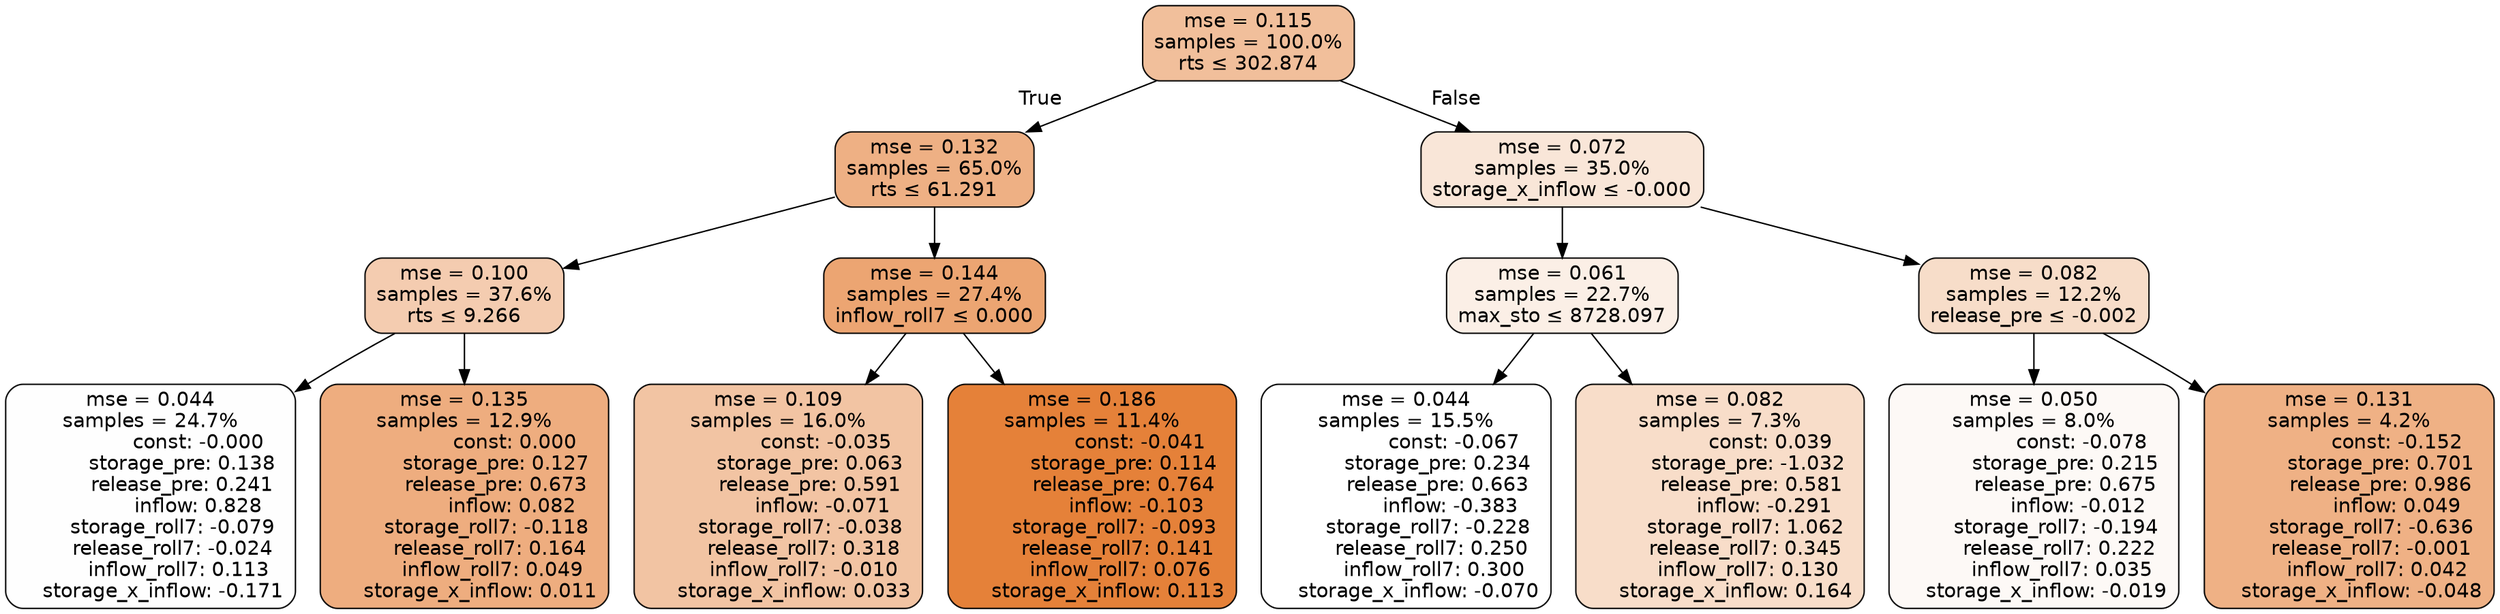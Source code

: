 digraph tree {
bgcolor="transparent"
node [shape=rectangle, style="filled, rounded", color="black", fontname=helvetica] ;
edge [fontname=helvetica] ;
	"0" [label="mse = 0.115
samples = 100.0%
rts &le; 302.874", fillcolor="#f1bf9b"]
	"1" [label="mse = 0.132
samples = 65.0%
rts &le; 61.291", fillcolor="#eeb084"]
	"2" [label="mse = 0.100
samples = 37.6%
rts &le; 9.266", fillcolor="#f4ccb0"]
	"3" [label="mse = 0.044
samples = 24.7%
               const: -0.000
          storage_pre: 0.138
          release_pre: 0.241
               inflow: 0.828
       storage_roll7: -0.079
       release_roll7: -0.024
         inflow_roll7: 0.113
    storage_x_inflow: -0.171", fillcolor="#fefefe"]
	"4" [label="mse = 0.135
samples = 12.9%
                const: 0.000
          storage_pre: 0.127
          release_pre: 0.673
               inflow: 0.082
       storage_roll7: -0.118
        release_roll7: 0.164
         inflow_roll7: 0.049
     storage_x_inflow: 0.011", fillcolor="#eead7f"]
	"5" [label="mse = 0.144
samples = 27.4%
inflow_roll7 &le; 0.000", fillcolor="#eca572"]
	"6" [label="mse = 0.109
samples = 16.0%
               const: -0.035
          storage_pre: 0.063
          release_pre: 0.591
              inflow: -0.071
       storage_roll7: -0.038
        release_roll7: 0.318
        inflow_roll7: -0.010
     storage_x_inflow: 0.033", fillcolor="#f2c4a3"]
	"7" [label="mse = 0.186
samples = 11.4%
               const: -0.041
          storage_pre: 0.114
          release_pre: 0.764
              inflow: -0.103
       storage_roll7: -0.093
        release_roll7: 0.141
         inflow_roll7: 0.076
     storage_x_inflow: 0.113", fillcolor="#e58139"]
	"8" [label="mse = 0.072
samples = 35.0%
storage_x_inflow &le; -0.000", fillcolor="#f9e6d8"]
	"9" [label="mse = 0.061
samples = 22.7%
max_sto &le; 8728.097", fillcolor="#fbefe6"]
	"10" [label="mse = 0.044
samples = 15.5%
               const: -0.067
          storage_pre: 0.234
          release_pre: 0.663
              inflow: -0.383
       storage_roll7: -0.228
        release_roll7: 0.250
         inflow_roll7: 0.300
    storage_x_inflow: -0.070", fillcolor="#ffffff"]
	"11" [label="mse = 0.082
samples = 7.3%
                const: 0.039
         storage_pre: -1.032
          release_pre: 0.581
              inflow: -0.291
        storage_roll7: 1.062
        release_roll7: 0.345
         inflow_roll7: 0.130
     storage_x_inflow: 0.164", fillcolor="#f8ddc9"]
	"12" [label="mse = 0.082
samples = 12.2%
release_pre &le; -0.002", fillcolor="#f7ddc9"]
	"13" [label="mse = 0.050
samples = 8.0%
               const: -0.078
          storage_pre: 0.215
          release_pre: 0.675
              inflow: -0.012
       storage_roll7: -0.194
        release_roll7: 0.222
         inflow_roll7: 0.035
    storage_x_inflow: -0.019", fillcolor="#fdf9f6"]
	"14" [label="mse = 0.131
samples = 4.2%
               const: -0.152
          storage_pre: 0.701
          release_pre: 0.986
               inflow: 0.049
       storage_roll7: -0.636
       release_roll7: -0.001
         inflow_roll7: 0.042
    storage_x_inflow: -0.048", fillcolor="#efb185"]

	"0" -> "1" [labeldistance=2.5, labelangle=45, headlabel="True"]
	"1" -> "2"
	"2" -> "3"
	"2" -> "4"
	"1" -> "5"
	"5" -> "6"
	"5" -> "7"
	"0" -> "8" [labeldistance=2.5, labelangle=-45, headlabel="False"]
	"8" -> "9"
	"9" -> "10"
	"9" -> "11"
	"8" -> "12"
	"12" -> "13"
	"12" -> "14"
}